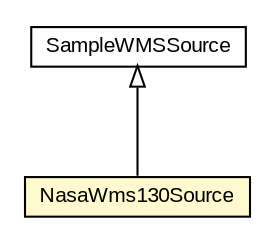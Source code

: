 #!/usr/local/bin/dot
#
# Class diagram 
# Generated by UMLGraph version R5_6-24-gf6e263 (http://www.umlgraph.org/)
#

digraph G {
	edge [fontname="arial",fontsize=10,labelfontname="arial",labelfontsize=10];
	node [fontname="arial",fontsize=10,shape=plaintext];
	nodesep=0.25;
	ranksep=0.5;
	// org.osmdroid.samplefragments.tilesources.NasaWms130Source
	c205202 [label=<<table title="org.osmdroid.samplefragments.tilesources.NasaWms130Source" border="0" cellborder="1" cellspacing="0" cellpadding="2" port="p" bgcolor="lemonChiffon" href="./NasaWms130Source.html">
		<tr><td><table border="0" cellspacing="0" cellpadding="1">
<tr><td align="center" balign="center"> NasaWms130Source </td></tr>
		</table></td></tr>
		</table>>, URL="./NasaWms130Source.html", fontname="arial", fontcolor="black", fontsize=10.0];
	// org.osmdroid.samplefragments.tilesources.SampleWMSSource
	c205219 [label=<<table title="org.osmdroid.samplefragments.tilesources.SampleWMSSource" border="0" cellborder="1" cellspacing="0" cellpadding="2" port="p" href="./SampleWMSSource.html">
		<tr><td><table border="0" cellspacing="0" cellpadding="1">
<tr><td align="center" balign="center"> SampleWMSSource </td></tr>
		</table></td></tr>
		</table>>, URL="./SampleWMSSource.html", fontname="arial", fontcolor="black", fontsize=10.0];
	//org.osmdroid.samplefragments.tilesources.NasaWms130Source extends org.osmdroid.samplefragments.tilesources.SampleWMSSource
	c205219:p -> c205202:p [dir=back,arrowtail=empty];
}

